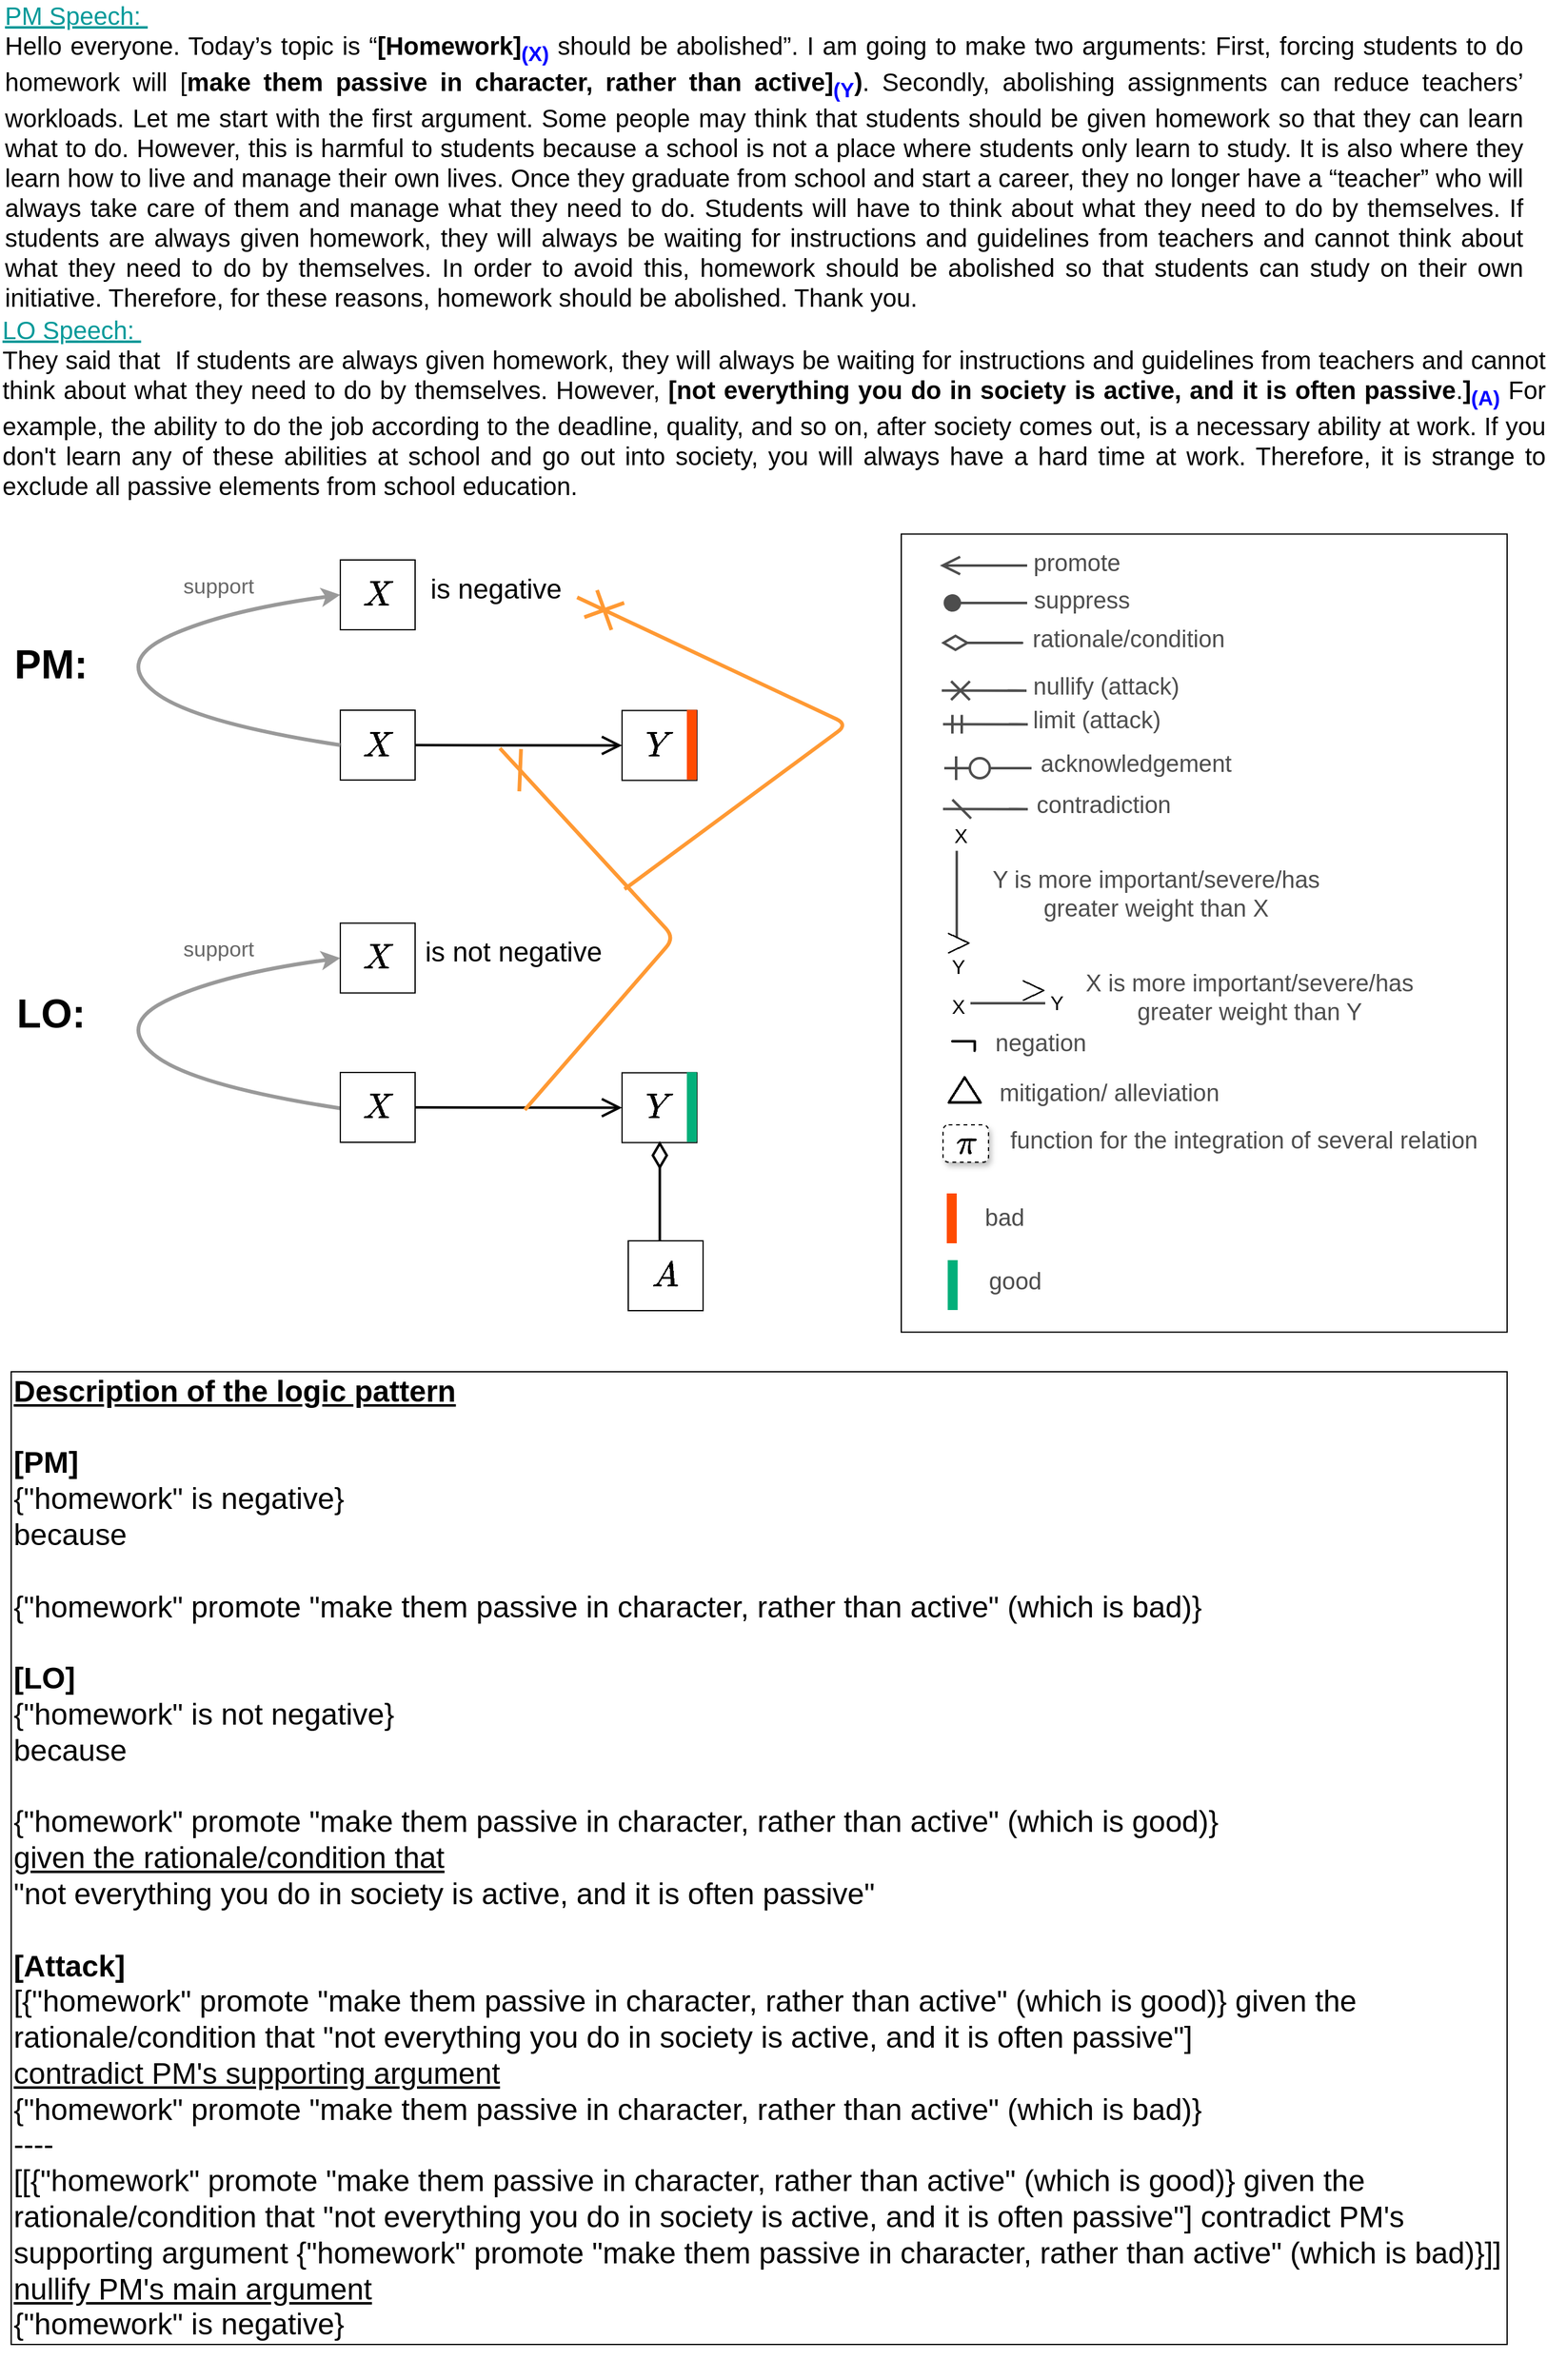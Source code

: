 <mxfile version="16.1.2" type="device"><diagram id="NebdKccpn1Tcwdz-Rh-k" name="Page-1"><mxGraphModel dx="1892" dy="1344" grid="1" gridSize="10" guides="1" tooltips="1" connect="1" arrows="1" fold="1" page="1" pageScale="1" pageWidth="1100" pageHeight="1700" math="1" shadow="0"><root><mxCell id="0"/><mxCell id="1" parent="0"/><mxCell id="UqYzVpXplDqsbALxIXjI-1" value="&lt;div style=&quot;text-align: justify ; font-size: 20px&quot;&gt;&lt;font style=&quot;font-size: 20px&quot; color=&quot;#009999&quot;&gt;&lt;u&gt;PM Speech:&amp;nbsp;&lt;/u&gt;&lt;/font&gt;&lt;/div&gt;&lt;div style=&quot;text-align: justify&quot;&gt;&lt;span style=&quot;font-size: 20px&quot;&gt;Hello everyone. Today’s topic is “&lt;b&gt;[Homework]&lt;sub&gt;&lt;font color=&quot;#0000ff&quot;&gt;(X)&lt;/font&gt;&lt;/sub&gt;&lt;/b&gt; should be abolished”. I am going to make two arguments: First, forcing students to do homework will [&lt;b&gt;make them passive in character, rather than active]&lt;sub&gt;&lt;font color=&quot;#0000ff&quot;&gt;(Y&lt;/font&gt;&lt;/sub&gt;)&lt;/b&gt;. Secondly, abolishing assignments can reduce teachers’ workloads. Let me start with the first argument. Some people may think that students should be given homework so that they can learn what to do. However, this is harmful to students because a school is not a place where students only learn to study. It is also where they learn how to live and manage their own lives. Once they graduate from school and start a career, they no longer have a “teacher” who will always take care of them and manage what they need to do. Students will have to think about what they need to do by themselves. If students are always given homework, they will always be waiting for instructions and guidelines from teachers and cannot think about what they need to do by themselves. In order to avoid this, homework should be abolished so that students can study on their own initiative. Therefore, for these reasons, homework should be abolished. Thank you.&lt;/span&gt;&lt;br&gt;&lt;/div&gt;" style="text;html=1;strokeColor=none;fillColor=none;align=left;verticalAlign=middle;whiteSpace=wrap;rounded=0;" parent="1" vertex="1"><mxGeometry x="551" y="120" width="1220" height="190" as="geometry"/></mxCell><mxCell id="UqYzVpXplDqsbALxIXjI-2" value="&lt;div style=&quot;text-align: justify ; font-size: 20px&quot;&gt;&lt;font style=&quot;font-size: 20px&quot; color=&quot;#009999&quot;&gt;&lt;u&gt;LO Speech:&amp;nbsp;&lt;/u&gt;&lt;/font&gt;&lt;/div&gt;&lt;div style=&quot;text-align: justify&quot;&gt;&lt;span style=&quot;font-size: 20px&quot;&gt;They said that&amp;nbsp; If students are always given homework, they will always be waiting for instructions and guidelines from teachers and cannot think about what they need to do by themselves. However, &lt;b&gt;[not everything you do in society is active, and it is often passive&lt;/b&gt;.&lt;b&gt;]&lt;sub&gt;&lt;font color=&quot;#0000ff&quot;&gt;(A)&lt;/font&gt;&lt;/sub&gt;&lt;/b&gt; For example, the ability to do the job according to the deadline, quality, and so on, after society comes out, is a necessary ability at work. If you don't learn any of these abilities at school and go out into society, you will always have a hard time at work. Therefore, it is strange to exclude all passive elements from school education.&lt;/span&gt;&lt;br&gt;&lt;/div&gt;" style="text;html=1;strokeColor=none;fillColor=none;align=left;verticalAlign=middle;whiteSpace=wrap;rounded=0;" parent="1" vertex="1"><mxGeometry x="549" y="347" width="1240" height="140" as="geometry"/></mxCell><mxCell id="UqYzVpXplDqsbALxIXjI-18" value="&lt;font size=&quot;1&quot;&gt;&lt;b style=&quot;font-size: 32px&quot;&gt;PM:&lt;/b&gt;&lt;/font&gt;" style="text;html=1;strokeColor=none;fillColor=none;align=center;verticalAlign=middle;whiteSpace=wrap;rounded=0;" parent="1" vertex="1"><mxGeometry x="550" y="603" width="80" height="40" as="geometry"/></mxCell><mxCell id="UqYzVpXplDqsbALxIXjI-19" value="&lt;font size=&quot;1&quot;&gt;&lt;b style=&quot;font-size: 32px&quot;&gt;LO:&lt;/b&gt;&lt;/font&gt;" style="text;html=1;strokeColor=none;fillColor=none;align=center;verticalAlign=middle;whiteSpace=wrap;rounded=0;" parent="1" vertex="1"><mxGeometry x="550" y="883" width="80" height="40" as="geometry"/></mxCell><mxCell id="UqYzVpXplDqsbALxIXjI-66" value="&lt;font style=&quot;font-size: 24px&quot;&gt;$$X$$&lt;/font&gt;" style="whiteSpace=wrap;html=1;align=center;" parent="1" vertex="1"><mxGeometry x="822" y="539" width="60" height="56" as="geometry"/></mxCell><mxCell id="UqYzVpXplDqsbALxIXjI-67" value="&lt;font style=&quot;font-size: 22px&quot;&gt;is negative&lt;/font&gt;" style="text;html=1;strokeColor=none;fillColor=none;align=center;verticalAlign=middle;whiteSpace=wrap;rounded=0;" parent="1" vertex="1"><mxGeometry x="892" y="545.5" width="110" height="35" as="geometry"/></mxCell><mxCell id="UqYzVpXplDqsbALxIXjI-68" value="&lt;span style=&quot;font-size: 24px&quot;&gt;$$X$$&lt;/span&gt;" style="whiteSpace=wrap;html=1;align=center;" parent="1" vertex="1"><mxGeometry x="822" y="659.5" width="60" height="56" as="geometry"/></mxCell><mxCell id="UqYzVpXplDqsbALxIXjI-69" value="&lt;font style=&quot;font-size: 24px&quot;&gt;$$Y$$&lt;/font&gt;" style="whiteSpace=wrap;html=1;align=center;" parent="1" vertex="1"><mxGeometry x="1048" y="659.75" width="60" height="56" as="geometry"/></mxCell><mxCell id="UqYzVpXplDqsbALxIXjI-70" value="" style="whiteSpace=wrap;html=1;fontColor=#666666;fillColor=#FF4B00;strokeColor=none;" parent="1" vertex="1"><mxGeometry x="1100" y="659.25" width="8" height="56" as="geometry"/></mxCell><mxCell id="UqYzVpXplDqsbALxIXjI-72" value="" style="endArrow=open;html=1;fontColor=#666666;endSize=12;entryX=0;entryY=0.5;entryDx=0;entryDy=0;endFill=0;strokeWidth=2;exitX=1;exitY=0.5;exitDx=0;exitDy=0;" parent="1" source="UqYzVpXplDqsbALxIXjI-68" target="UqYzVpXplDqsbALxIXjI-69" edge="1"><mxGeometry width="50" height="50" relative="1" as="geometry"><mxPoint x="928" y="687.16" as="sourcePoint"/><mxPoint x="1020.0" y="687.16" as="targetPoint"/></mxGeometry></mxCell><mxCell id="UqYzVpXplDqsbALxIXjI-77" value="" style="curved=1;endArrow=classic;html=1;strokeWidth=3;exitX=0;exitY=0.5;exitDx=0;exitDy=0;entryX=0;entryY=0.5;entryDx=0;entryDy=0;strokeColor=#999999;" parent="1" source="UqYzVpXplDqsbALxIXjI-68" target="UqYzVpXplDqsbALxIXjI-66" edge="1"><mxGeometry width="50" height="50" relative="1" as="geometry"><mxPoint x="542" y="689" as="sourcePoint"/><mxPoint x="592" y="639" as="targetPoint"/><Array as="points"><mxPoint x="702" y="669"/><mxPoint x="642" y="619"/><mxPoint x="732" y="579"/></Array></mxGeometry></mxCell><mxCell id="UqYzVpXplDqsbALxIXjI-78" value="&lt;font style=&quot;font-size: 17px&quot; color=&quot;#666666&quot;&gt;support&lt;/font&gt;" style="text;html=1;fillColor=none;align=center;verticalAlign=middle;whiteSpace=wrap;rounded=0;rotation=0;" parent="1" vertex="1"><mxGeometry x="692" y="545.5" width="65" height="30" as="geometry"/></mxCell><mxCell id="UqYzVpXplDqsbALxIXjI-79" value="&lt;font style=&quot;font-size: 24px&quot;&gt;$$X$$&lt;/font&gt;" style="whiteSpace=wrap;html=1;align=center;" parent="1" vertex="1"><mxGeometry x="822" y="830.25" width="60" height="56" as="geometry"/></mxCell><mxCell id="UqYzVpXplDqsbALxIXjI-80" value="&lt;font style=&quot;font-size: 22px&quot;&gt;is not negative&lt;/font&gt;" style="text;html=1;strokeColor=none;fillColor=none;align=center;verticalAlign=middle;whiteSpace=wrap;rounded=0;" parent="1" vertex="1"><mxGeometry x="887" y="836.75" width="148" height="35" as="geometry"/></mxCell><mxCell id="UqYzVpXplDqsbALxIXjI-85" value="" style="curved=1;endArrow=classic;html=1;strokeWidth=3;exitX=0;exitY=0.5;exitDx=0;exitDy=0;entryX=0;entryY=0.5;entryDx=0;entryDy=0;strokeColor=#999999;" parent="1" target="UqYzVpXplDqsbALxIXjI-79" edge="1"><mxGeometry width="50" height="50" relative="1" as="geometry"><mxPoint x="822" y="978.75" as="sourcePoint"/><mxPoint x="592" y="930.25" as="targetPoint"/><Array as="points"><mxPoint x="702" y="960.25"/><mxPoint x="642" y="910.25"/><mxPoint x="732" y="870.25"/></Array></mxGeometry></mxCell><mxCell id="UqYzVpXplDqsbALxIXjI-86" value="&lt;font style=&quot;font-size: 17px&quot; color=&quot;#666666&quot;&gt;support&lt;/font&gt;" style="text;html=1;fillColor=none;align=center;verticalAlign=middle;whiteSpace=wrap;rounded=0;rotation=0;" parent="1" vertex="1"><mxGeometry x="692" y="836.75" width="65" height="30" as="geometry"/></mxCell><mxCell id="6CGI5jLV4uSBRsjH8G13-2" value="&lt;b&gt;&lt;u&gt;&lt;br&gt;Description of the logic pattern&lt;br&gt;&lt;/u&gt;&lt;br&gt;[PM]&lt;/b&gt;&lt;br&gt;{&quot;homework&quot; is negative}&lt;br&gt;because&lt;br&gt;&lt;br&gt;{&quot;homework&quot; promote &quot;make them passive in character, rather than active&quot; (which is bad)}&lt;br&gt;&lt;br&gt;&lt;b&gt;[LO]&lt;/b&gt;&lt;br&gt;{&quot;homework&quot; is not negative}&lt;br&gt;because&lt;br&gt;&lt;br&gt;{&quot;homework&quot; promote &quot;make them passive in character, rather than active&quot; (which is good)}&lt;br&gt;&lt;u&gt;given the rationale/condition that&lt;/u&gt;&lt;br&gt;&quot;not everything you do in society is active, and it is often passive&quot;&lt;br&gt;&lt;br&gt;&lt;b&gt;[Attack]&lt;/b&gt;&lt;br&gt;&lt;div&gt;&lt;span&gt;&lt;div&gt;[{&quot;homework&quot; promote &quot;make them passive in character, rather than active&quot; (which is good)}&amp;nbsp;&lt;span&gt;given the rationale/condition that&amp;nbsp;&lt;/span&gt;&lt;span&gt;&quot;not everything you do in society is active, and it is often passive&quot;]&lt;br&gt;&lt;u&gt;contradict PM's supporting argument&lt;/u&gt;&lt;/span&gt;&lt;/div&gt;&lt;div&gt;&lt;span&gt;{&quot;homework&quot; promote &quot;make them passive in character, rather than active&quot; (which is bad)}&lt;br&gt;----&lt;br&gt;&lt;div&gt;[[{&quot;homework&quot; promote &quot;make them passive in character, rather than active&quot; (which is good)} given the rationale/condition that &quot;not everything you do in society is active, and it is often passive&quot;]&amp;nbsp;&lt;span&gt;contradict PM's supporting argument&amp;nbsp;&lt;/span&gt;&lt;span&gt;{&quot;homework&quot; promote &quot;make them passive in character, rather than active&quot; (which is bad)}]]&lt;br&gt;&lt;div&gt;&lt;u&gt;nullify PM's main argument&lt;/u&gt;&lt;/div&gt;&lt;div&gt;{&quot;homework&quot; is negative}&lt;/div&gt;&lt;/span&gt;&lt;/div&gt;&lt;br&gt;&lt;/span&gt;&lt;/div&gt;&lt;/span&gt;&lt;/div&gt;" style="rounded=0;whiteSpace=wrap;html=1;fontSize=24;strokeColor=default;align=left;" parent="1" vertex="1"><mxGeometry x="558" y="1190" width="1200" height="780" as="geometry"/></mxCell><mxCell id="6CGI5jLV4uSBRsjH8G13-3" value="" style="rounded=0;whiteSpace=wrap;html=1;glass=0;sketch=0;strokeColor=default;fillColor=none;" parent="1" vertex="1"><mxGeometry x="1272" y="518.25" width="486" height="640" as="geometry"/></mxCell><mxCell id="6CGI5jLV4uSBRsjH8G13-4" value="" style="endArrow=ERzeroToOne;html=1;endFill=1;endSize=16;strokeWidth=2;strokeColor=#4D4D4D;" parent="1" edge="1"><mxGeometry width="50" height="50" relative="1" as="geometry"><mxPoint x="1376.5" y="706" as="sourcePoint"/><mxPoint x="1306.5" y="706" as="targetPoint"/></mxGeometry></mxCell><mxCell id="6CGI5jLV4uSBRsjH8G13-5" value="" style="endArrow=none;html=1;endSize=16;strokeWidth=2;strokeColor=#4D4D4D;" parent="1" edge="1"><mxGeometry width="50" height="50" relative="1" as="geometry"><mxPoint x="1316.5" y="842.25" as="sourcePoint"/><mxPoint x="1316.5" y="772.25" as="targetPoint"/></mxGeometry></mxCell><mxCell id="6CGI5jLV4uSBRsjH8G13-6" value="&lt;span style=&quot;font-size: 24px&quot;&gt;&lt;font style=&quot;font-size: 24px&quot;&gt;$$&amp;gt;$$&lt;/font&gt;&lt;/span&gt;" style="text;html=1;strokeColor=none;fillColor=none;align=center;verticalAlign=middle;whiteSpace=wrap;rounded=0;fontSize=24;fontStyle=1;horizontal=1;" parent="1" vertex="1"><mxGeometry x="1297.5" y="835.25" width="40" height="20" as="geometry"/></mxCell><mxCell id="6CGI5jLV4uSBRsjH8G13-7" value="&lt;span style=&quot;font-size: 19px&quot;&gt;Y is more important/severe/has greater weight than X&lt;/span&gt;" style="text;html=1;strokeColor=none;fillColor=none;align=center;verticalAlign=middle;whiteSpace=wrap;rounded=0;fontColor=#4D4D4D;" parent="1" vertex="1"><mxGeometry x="1328.5" y="782.25" width="294.5" height="50" as="geometry"/></mxCell><mxCell id="6CGI5jLV4uSBRsjH8G13-8" value="&lt;font style=&quot;font-size: 16px&quot;&gt;X&lt;/font&gt;" style="text;html=1;strokeColor=none;fillColor=none;align=center;verticalAlign=middle;whiteSpace=wrap;rounded=0;fontSize=14;" parent="1" vertex="1"><mxGeometry x="1299.5" y="750" width="40" height="20" as="geometry"/></mxCell><mxCell id="6CGI5jLV4uSBRsjH8G13-9" value="&lt;font style=&quot;font-size: 16px&quot;&gt;Y&lt;/font&gt;" style="text;html=1;strokeColor=none;fillColor=none;align=center;verticalAlign=middle;whiteSpace=wrap;rounded=0;fontSize=14;" parent="1" vertex="1"><mxGeometry x="1297.5" y="855.25" width="40" height="20" as="geometry"/></mxCell><mxCell id="6CGI5jLV4uSBRsjH8G13-10" value="" style="endArrow=none;html=1;endSize=0;strokeWidth=2;startArrow=cross;startFill=0;startSize=12;strokeColor=#4D4D4D;" parent="1" edge="1"><mxGeometry width="50" height="50" relative="1" as="geometry"><mxPoint x="1304.5" y="643.75" as="sourcePoint"/><mxPoint x="1372.5" y="643.87" as="targetPoint"/><Array as="points"><mxPoint x="1372.5" y="643.87"/><mxPoint x="1354.5" y="643.75"/></Array></mxGeometry></mxCell><mxCell id="6CGI5jLV4uSBRsjH8G13-11" value="&lt;font style=&quot;font-size: 19px&quot;&gt;nullify (attack)&lt;/font&gt;" style="text;html=1;strokeColor=none;fillColor=none;align=center;verticalAlign=middle;whiteSpace=wrap;rounded=0;fontColor=#4D4D4D;" parent="1" vertex="1"><mxGeometry x="1366.5" y="624" width="138.5" height="34" as="geometry"/></mxCell><mxCell id="6CGI5jLV4uSBRsjH8G13-12" value="" style="endArrow=open;html=1;fontColor=#666666;endSize=12;endFill=0;strokeWidth=2;strokeColor=#4D4D4D;" parent="1" edge="1"><mxGeometry width="50" height="50" relative="1" as="geometry"><mxPoint x="1373" y="543.5" as="sourcePoint"/><mxPoint x="1303" y="543.5" as="targetPoint"/></mxGeometry></mxCell><mxCell id="6CGI5jLV4uSBRsjH8G13-13" value="&lt;span style=&quot;font-size: 19px&quot;&gt;promote&lt;/span&gt;" style="text;html=1;strokeColor=none;fillColor=none;align=center;verticalAlign=middle;whiteSpace=wrap;rounded=0;fontColor=#4D4D4D;" parent="1" vertex="1"><mxGeometry x="1373" y="524.5" width="80" height="34" as="geometry"/></mxCell><mxCell id="6CGI5jLV4uSBRsjH8G13-14" value="" style="endArrow=oval;html=1;fontColor=#666666;endSize=12;endFill=1;strokeWidth=2;strokeColor=#4D4D4D;" parent="1" edge="1"><mxGeometry width="50" height="50" relative="1" as="geometry"><mxPoint x="1373" y="573.5" as="sourcePoint"/><mxPoint x="1313" y="573.5" as="targetPoint"/></mxGeometry></mxCell><mxCell id="6CGI5jLV4uSBRsjH8G13-15" value="&lt;span style=&quot;font-size: 19px&quot;&gt;suppress&lt;/span&gt;" style="text;html=1;strokeColor=none;fillColor=none;align=center;verticalAlign=middle;whiteSpace=wrap;rounded=0;fontColor=#4D4D4D;" parent="1" vertex="1"><mxGeometry x="1377" y="554.5" width="80" height="34" as="geometry"/></mxCell><mxCell id="6CGI5jLV4uSBRsjH8G13-16" value="" style="endArrow=none;html=1;endSize=0;strokeWidth=2;startArrow=diamondThin;startFill=0;startSize=17;strokeColor=#4D4D4D;" parent="1" edge="1"><mxGeometry width="50" height="50" relative="1" as="geometry"><mxPoint x="1304" y="605.5" as="sourcePoint"/><mxPoint x="1342" y="605.5" as="targetPoint"/><Array as="points"><mxPoint x="1374" y="605.5"/><mxPoint x="1352" y="605.5"/></Array></mxGeometry></mxCell><mxCell id="6CGI5jLV4uSBRsjH8G13-17" value="&lt;font style=&quot;font-size: 19px&quot;&gt;rationale/condition&lt;/font&gt;" style="text;html=1;strokeColor=none;fillColor=none;align=center;verticalAlign=middle;whiteSpace=wrap;rounded=0;fontColor=#4D4D4D;" parent="1" vertex="1"><mxGeometry x="1369" y="585.5" width="171" height="34" as="geometry"/></mxCell><mxCell id="6CGI5jLV4uSBRsjH8G13-18" value="&lt;font style=&quot;font-size: 19px&quot;&gt;acknowledgement&lt;/font&gt;" style="text;html=1;strokeColor=none;fillColor=none;align=center;verticalAlign=middle;whiteSpace=wrap;rounded=0;fontColor=#4D4D4D;" parent="1" vertex="1"><mxGeometry x="1377" y="686" width="167" height="34" as="geometry"/></mxCell><mxCell id="6CGI5jLV4uSBRsjH8G13-19" value="" style="endArrow=none;html=1;endSize=16;strokeWidth=2;strokeColor=#4D4D4D;" parent="1" edge="1"><mxGeometry width="50" height="50" relative="1" as="geometry"><mxPoint x="1387.5" y="894.5" as="sourcePoint"/><mxPoint x="1327.5" y="894.5" as="targetPoint"/></mxGeometry></mxCell><mxCell id="6CGI5jLV4uSBRsjH8G13-20" value="&lt;span style=&quot;font-size: 24px&quot;&gt;&lt;font style=&quot;font-size: 24px&quot;&gt;$$&amp;gt;$$&lt;/font&gt;&lt;/span&gt;" style="text;html=1;strokeColor=none;fillColor=none;align=center;verticalAlign=middle;whiteSpace=wrap;rounded=0;fontSize=24;fontStyle=1;horizontal=1;" parent="1" vertex="1"><mxGeometry x="1357.5" y="872.5" width="40" height="20" as="geometry"/></mxCell><mxCell id="6CGI5jLV4uSBRsjH8G13-21" value="&lt;font style=&quot;font-size: 16px&quot;&gt;X&lt;/font&gt;" style="text;html=1;strokeColor=none;fillColor=none;align=center;verticalAlign=middle;whiteSpace=wrap;rounded=0;fontSize=14;" parent="1" vertex="1"><mxGeometry x="1297.5" y="886.5" width="40" height="20" as="geometry"/></mxCell><mxCell id="6CGI5jLV4uSBRsjH8G13-22" value="&lt;font style=&quot;font-size: 16px&quot;&gt;Y&lt;/font&gt;" style="text;html=1;strokeColor=none;fillColor=none;align=center;verticalAlign=middle;whiteSpace=wrap;rounded=0;fontSize=14;" parent="1" vertex="1"><mxGeometry x="1376.5" y="883.5" width="40" height="20" as="geometry"/></mxCell><mxCell id="6CGI5jLV4uSBRsjH8G13-23" value="&lt;span style=&quot;font-size: 19px&quot;&gt;X is more important/severe/has greater weight&amp;nbsp;&lt;/span&gt;&lt;span style=&quot;font-size: 19px&quot;&gt;than Y&lt;/span&gt;" style="text;html=1;strokeColor=none;fillColor=none;align=center;verticalAlign=middle;whiteSpace=wrap;rounded=0;fontColor=#4D4D4D;" parent="1" vertex="1"><mxGeometry x="1417.5" y="872.5" width="266.5" height="34" as="geometry"/></mxCell><mxCell id="6CGI5jLV4uSBRsjH8G13-24" value="" style="endArrow=none;html=1;endSize=0;strokeWidth=2;startArrow=dash;startFill=0;startSize=12;strokeColor=#4D4D4D;" parent="1" edge="1"><mxGeometry width="50" height="50" relative="1" as="geometry"><mxPoint x="1305.5" y="738.75" as="sourcePoint"/><mxPoint x="1373.5" y="738.87" as="targetPoint"/><Array as="points"><mxPoint x="1373.5" y="738.87"/><mxPoint x="1355.5" y="738.75"/></Array></mxGeometry></mxCell><mxCell id="6CGI5jLV4uSBRsjH8G13-25" value="&lt;font style=&quot;font-size: 19px&quot;&gt;contradiction&lt;/font&gt;" style="text;html=1;strokeColor=none;fillColor=none;align=center;verticalAlign=middle;whiteSpace=wrap;rounded=0;fontColor=#4D4D4D;" parent="1" vertex="1"><mxGeometry x="1379.5" y="719" width="109" height="34" as="geometry"/></mxCell><mxCell id="6CGI5jLV4uSBRsjH8G13-26" value="" style="whiteSpace=wrap;html=1;fontColor=#666666;strokeColor=none;fillColor=#FF4B00;" parent="1" vertex="1"><mxGeometry x="1308.5" y="1047" width="8" height="40" as="geometry"/></mxCell><mxCell id="6CGI5jLV4uSBRsjH8G13-27" value="&lt;span style=&quot;font-size: 19px&quot;&gt;bad&lt;/span&gt;" style="text;html=1;strokeColor=none;fillColor=none;align=center;verticalAlign=middle;whiteSpace=wrap;rounded=0;fontColor=#4D4D4D;" parent="1" vertex="1"><mxGeometry x="1327" y="1050" width="55.5" height="34" as="geometry"/></mxCell><mxCell id="6CGI5jLV4uSBRsjH8G13-28" value="" style="whiteSpace=wrap;html=1;fontColor=#666666;strokeColor=none;fillColor=#03AF7A;" parent="1" vertex="1"><mxGeometry x="1309.25" y="1100.5" width="8" height="40" as="geometry"/></mxCell><mxCell id="6CGI5jLV4uSBRsjH8G13-29" value="&lt;span style=&quot;font-size: 19px&quot;&gt;good&lt;/span&gt;" style="text;html=1;strokeColor=none;fillColor=none;align=center;verticalAlign=middle;whiteSpace=wrap;rounded=0;fontColor=#4D4D4D;" parent="1" vertex="1"><mxGeometry x="1330" y="1100.5" width="66.5" height="34" as="geometry"/></mxCell><mxCell id="6CGI5jLV4uSBRsjH8G13-30" value="&lt;span style=&quot;font-size: 19px&quot;&gt;mitigation/&amp;nbsp;&lt;/span&gt;&lt;span style=&quot;font-size: 19px&quot;&gt;alleviation&lt;/span&gt;" style="text;html=1;strokeColor=none;fillColor=none;align=center;verticalAlign=middle;whiteSpace=wrap;rounded=0;fontColor=#4D4D4D;" parent="1" vertex="1"><mxGeometry x="1346.25" y="949.75" width="186" height="34" as="geometry"/></mxCell><mxCell id="6CGI5jLV4uSBRsjH8G13-31" value="&lt;font style=&quot;font-size: 26px&quot;&gt;$$\boldsymbol{\triangle}$$&lt;/font&gt;" style="text;html=1;strokeColor=none;fillColor=none;align=center;verticalAlign=middle;whiteSpace=wrap;rounded=0;" parent="1" vertex="1"><mxGeometry x="1293.25" y="948.75" width="60" height="35" as="geometry"/></mxCell><mxCell id="6CGI5jLV4uSBRsjH8G13-32" value="&lt;font style=&quot;font-size: 26px&quot;&gt;$$\boldsymbol{\neg}$$&lt;/font&gt;" style="text;html=1;strokeColor=none;fillColor=none;align=center;verticalAlign=middle;whiteSpace=wrap;rounded=0;" parent="1" vertex="1"><mxGeometry x="1291.5" y="909.75" width="60" height="35" as="geometry"/></mxCell><mxCell id="6CGI5jLV4uSBRsjH8G13-33" value="&lt;span style=&quot;font-size: 19px&quot;&gt;negation&lt;/span&gt;" style="text;html=1;strokeColor=none;fillColor=none;align=center;verticalAlign=middle;whiteSpace=wrap;rounded=0;fontColor=#4D4D4D;" parent="1" vertex="1"><mxGeometry x="1344" y="909.75" width="80" height="34" as="geometry"/></mxCell><mxCell id="6CGI5jLV4uSBRsjH8G13-34" value="&lt;font style=&quot;font-size: 24px&quot;&gt;$$\pi$$&lt;/font&gt;" style="whiteSpace=wrap;html=1;dashed=1;perimeterSpacing=0;shadow=1;align=center;rounded=1;" parent="1" vertex="1"><mxGeometry x="1305.5" y="992" width="36.5" height="30" as="geometry"/></mxCell><mxCell id="6CGI5jLV4uSBRsjH8G13-35" value="&lt;span style=&quot;font-size: 19px&quot;&gt;function for the integration of several relation&lt;/span&gt;" style="text;html=1;strokeColor=none;fillColor=none;align=center;verticalAlign=middle;whiteSpace=wrap;rounded=0;fontColor=#4D4D4D;" parent="1" vertex="1"><mxGeometry x="1346.25" y="988" width="401.75" height="34" as="geometry"/></mxCell><mxCell id="6CGI5jLV4uSBRsjH8G13-36" value="" style="endArrow=none;html=1;endSize=0;strokeWidth=2;startArrow=ERmandOne;startFill=0;startSize=12;strokeColor=#4D4D4D;" parent="1" edge="1"><mxGeometry width="50" height="50" relative="1" as="geometry"><mxPoint x="1305.5" y="670.75" as="sourcePoint"/><mxPoint x="1373.5" y="670.87" as="targetPoint"/><Array as="points"><mxPoint x="1373.5" y="670.87"/><mxPoint x="1355.5" y="670.75"/></Array></mxGeometry></mxCell><mxCell id="6CGI5jLV4uSBRsjH8G13-37" value="&lt;span style=&quot;font-size: 19px&quot;&gt;limit (attack)&lt;/span&gt;" style="text;html=1;strokeColor=none;fillColor=none;align=center;verticalAlign=middle;whiteSpace=wrap;rounded=0;fontColor=#4D4D4D;" parent="1" vertex="1"><mxGeometry x="1364.5" y="651" width="127.5" height="34" as="geometry"/></mxCell><mxCell id="SD8eJdpX596T_U0eY9mm-1" value="&lt;span style=&quot;font-size: 24px&quot;&gt;$$X$$&lt;/span&gt;" style="whiteSpace=wrap;html=1;align=center;" parent="1" vertex="1"><mxGeometry x="822" y="950" width="60" height="56" as="geometry"/></mxCell><mxCell id="SD8eJdpX596T_U0eY9mm-2" value="&lt;font style=&quot;font-size: 24px&quot;&gt;$$Y$$&lt;/font&gt;" style="whiteSpace=wrap;html=1;align=center;" parent="1" vertex="1"><mxGeometry x="1048" y="950.25" width="60" height="56" as="geometry"/></mxCell><mxCell id="SD8eJdpX596T_U0eY9mm-3" value="" style="whiteSpace=wrap;html=1;fontColor=#666666;fillColor=#03AF7A;strokeColor=none;" parent="1" vertex="1"><mxGeometry x="1100" y="949.75" width="8" height="56" as="geometry"/></mxCell><mxCell id="SD8eJdpX596T_U0eY9mm-4" value="" style="endArrow=open;html=1;fontColor=#666666;endSize=12;entryX=0;entryY=0.5;entryDx=0;entryDy=0;endFill=0;strokeWidth=2;exitX=1;exitY=0.5;exitDx=0;exitDy=0;" parent="1" source="SD8eJdpX596T_U0eY9mm-1" target="SD8eJdpX596T_U0eY9mm-2" edge="1"><mxGeometry width="50" height="50" relative="1" as="geometry"><mxPoint x="928" y="977.66" as="sourcePoint"/><mxPoint x="1020.0" y="977.66" as="targetPoint"/></mxGeometry></mxCell><mxCell id="SD8eJdpX596T_U0eY9mm-7" value="" style="endArrow=none;html=1;endSize=0;strokeColor=#000000;strokeWidth=2;startArrow=diamondThin;startFill=0;startSize=17;entryX=0.5;entryY=0;entryDx=0;entryDy=0;" parent="1" edge="1"><mxGeometry width="50" height="50" relative="1" as="geometry"><mxPoint x="1078.29" y="1005.0" as="sourcePoint"/><mxPoint x="1078.29" y="1089" as="targetPoint"/><Array as="points"/></mxGeometry></mxCell><mxCell id="SD8eJdpX596T_U0eY9mm-8" value="&lt;font style=&quot;font-size: 24px&quot;&gt;$$A$$&lt;/font&gt;" style="whiteSpace=wrap;html=1;align=center;" parent="1" vertex="1"><mxGeometry x="1053" y="1085" width="60" height="56" as="geometry"/></mxCell><mxCell id="DlwDfIeHrH7eDk68eWME-2" value="" style="endArrow=none;html=1;endSize=0;strokeWidth=3;startArrow=cross;startFill=0;startSize=20;strokeColor=#FF9933;" parent="1" edge="1"><mxGeometry width="50" height="50" relative="1" as="geometry"><mxPoint x="1012" y="569" as="sourcePoint"/><mxPoint x="1050" y="803" as="targetPoint"/><Array as="points"><mxPoint x="1229" y="670.88"/></Array></mxGeometry></mxCell><mxCell id="DlwDfIeHrH7eDk68eWME-3" value="" style="endArrow=none;html=1;endSize=0;strokeWidth=3;startArrow=dash;startFill=0;startSize=20;strokeColor=#FF9933;" parent="1" edge="1"><mxGeometry width="50" height="50" relative="1" as="geometry"><mxPoint x="950" y="690" as="sourcePoint"/><mxPoint x="970" y="980" as="targetPoint"/><Array as="points"><mxPoint x="1090" y="842"/></Array></mxGeometry></mxCell></root></mxGraphModel></diagram></mxfile>